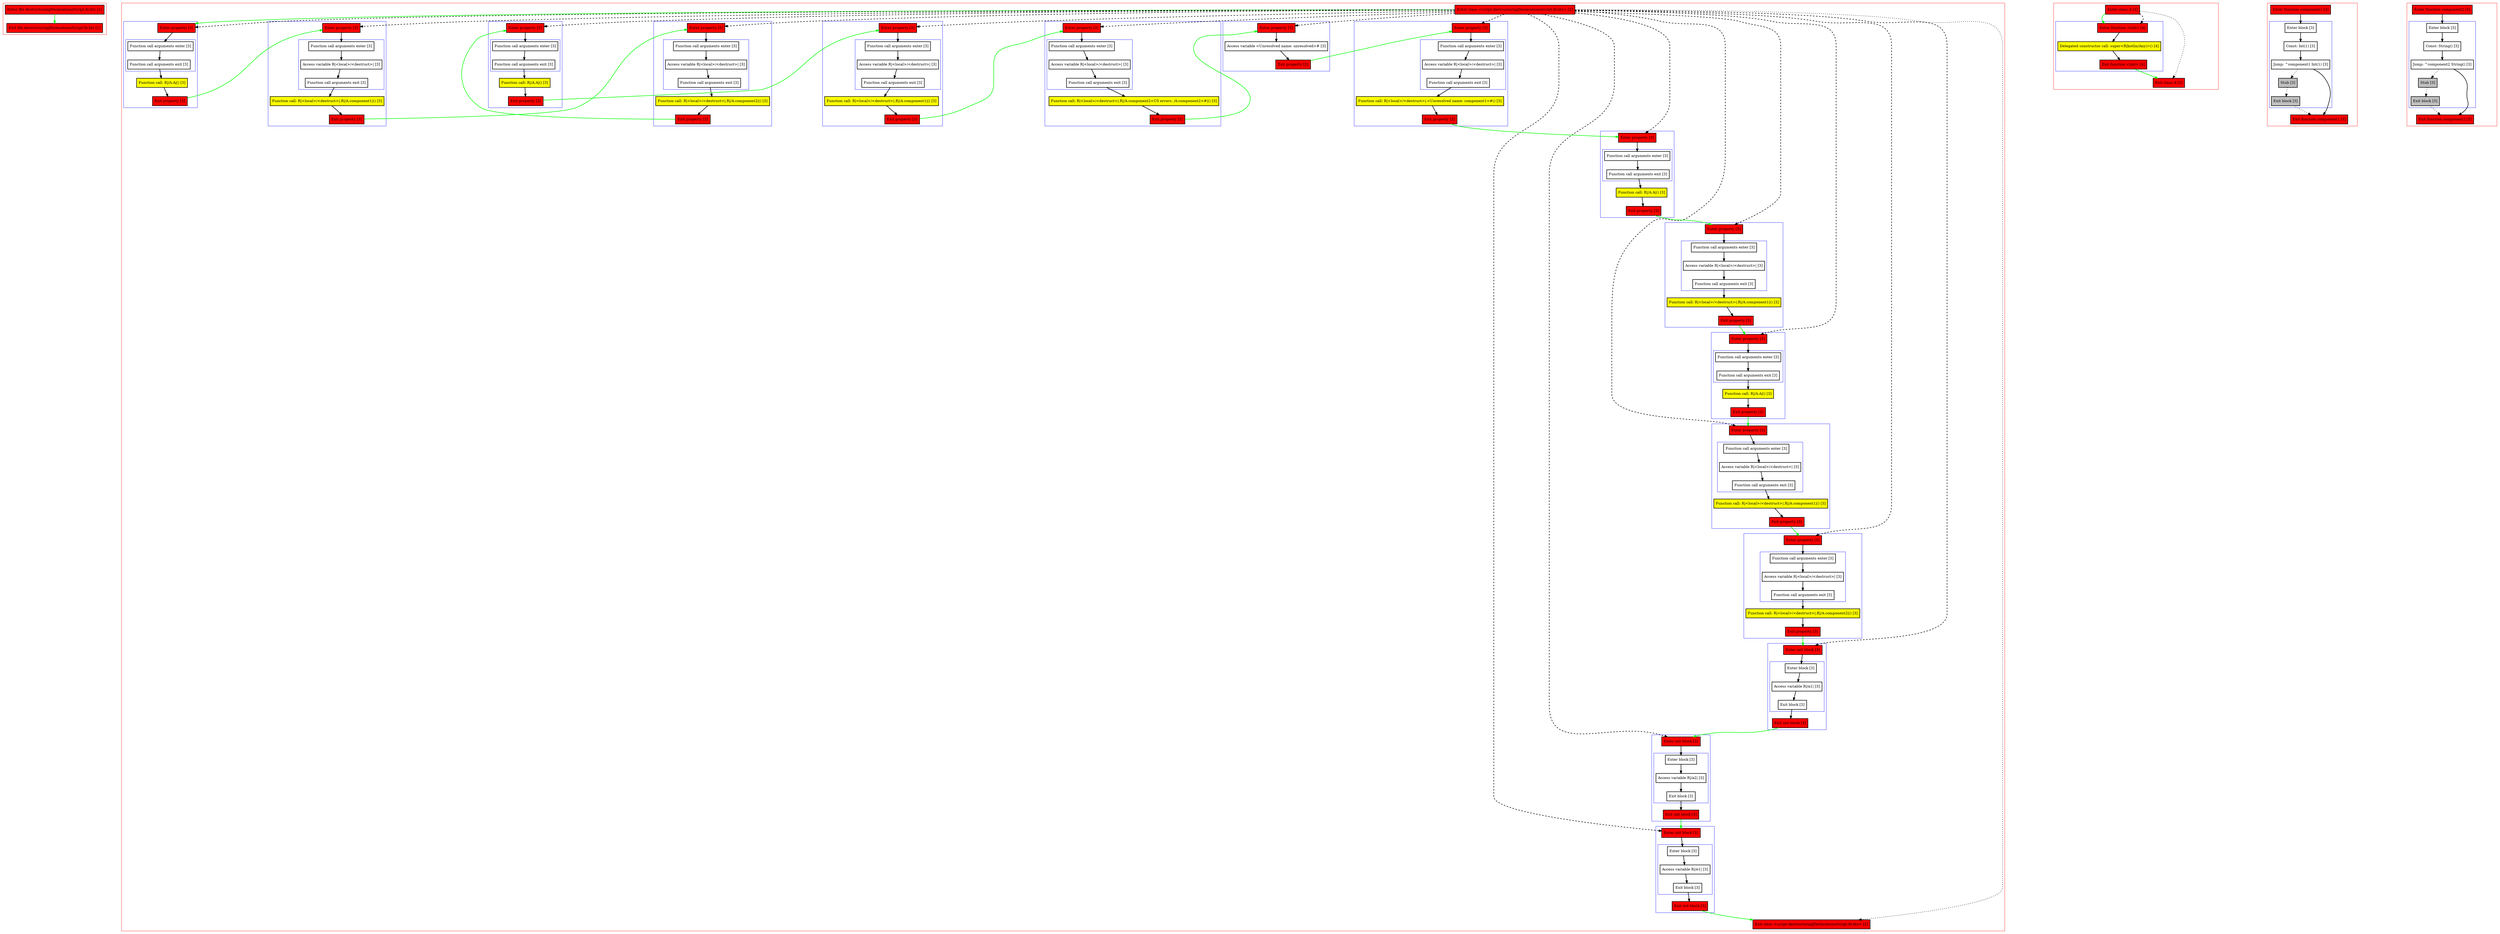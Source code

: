 digraph destructuringDeclarationsScript_fir_kts {
    graph [nodesep=3]
    node [shape=box penwidth=2]
    edge [penwidth=2]

    subgraph cluster_0 {
        color=red
        0 [label="Enter file destructuringDeclarationsScript.fir.kts [1]" style="filled" fillcolor=red];
        1 [label="Exit file destructuringDeclarationsScript.fir.kts [1]" style="filled" fillcolor=red];
    }
    0 -> {1} [color=green];

    subgraph cluster_1 {
        color=red
        2 [label="Enter class <script-destructuringDeclarationsScript.fir.kts> [2]" style="filled" fillcolor=red];
        subgraph cluster_2 {
            color=blue
            3 [label="Enter property [3]" style="filled" fillcolor=red];
            subgraph cluster_3 {
                color=blue
                4 [label="Function call arguments enter [3]"];
                5 [label="Function call arguments exit [3]"];
            }
            6 [label="Function call: R|/A.A|() [3]" style="filled" fillcolor=yellow];
            7 [label="Exit property [3]" style="filled" fillcolor=red];
        }
        subgraph cluster_4 {
            color=blue
            8 [label="Enter property [3]" style="filled" fillcolor=red];
            subgraph cluster_5 {
                color=blue
                9 [label="Function call arguments enter [3]"];
                10 [label="Access variable R|<local>/<destruct>| [3]"];
                11 [label="Function call arguments exit [3]"];
            }
            12 [label="Function call: R|<local>/<destruct>|.R|/A.component1|() [3]" style="filled" fillcolor=yellow];
            13 [label="Exit property [3]" style="filled" fillcolor=red];
        }
        subgraph cluster_6 {
            color=blue
            14 [label="Enter property [3]" style="filled" fillcolor=red];
            subgraph cluster_7 {
                color=blue
                15 [label="Function call arguments enter [3]"];
                16 [label="Access variable R|<local>/<destruct>| [3]"];
                17 [label="Function call arguments exit [3]"];
            }
            18 [label="Function call: R|<local>/<destruct>|.R|/A.component2|() [3]" style="filled" fillcolor=yellow];
            19 [label="Exit property [3]" style="filled" fillcolor=red];
        }
        subgraph cluster_8 {
            color=blue
            20 [label="Enter property [3]" style="filled" fillcolor=red];
            subgraph cluster_9 {
                color=blue
                21 [label="Function call arguments enter [3]"];
                22 [label="Function call arguments exit [3]"];
            }
            23 [label="Function call: R|/A.A|() [3]" style="filled" fillcolor=yellow];
            24 [label="Exit property [3]" style="filled" fillcolor=red];
        }
        subgraph cluster_10 {
            color=blue
            25 [label="Enter property [3]" style="filled" fillcolor=red];
            subgraph cluster_11 {
                color=blue
                26 [label="Function call arguments enter [3]"];
                27 [label="Access variable R|<local>/<destruct>| [3]"];
                28 [label="Function call arguments exit [3]"];
            }
            29 [label="Function call: R|<local>/<destruct>|.R|/A.component1|() [3]" style="filled" fillcolor=yellow];
            30 [label="Exit property [3]" style="filled" fillcolor=red];
        }
        subgraph cluster_12 {
            color=blue
            31 [label="Enter property [3]" style="filled" fillcolor=red];
            subgraph cluster_13 {
                color=blue
                32 [label="Function call arguments enter [3]"];
                33 [label="Access variable R|<local>/<destruct>| [3]"];
                34 [label="Function call arguments exit [3]"];
            }
            35 [label="Function call: R|<local>/<destruct>|.R|/A.component2<CS errors: /A.component2>#|() [3]" style="filled" fillcolor=yellow];
            36 [label="Exit property [3]" style="filled" fillcolor=red];
        }
        subgraph cluster_14 {
            color=blue
            37 [label="Enter property [3]" style="filled" fillcolor=red];
            38 [label="Access variable <Unresolved name: unresolved># [3]"];
            39 [label="Exit property [3]" style="filled" fillcolor=red];
        }
        subgraph cluster_15 {
            color=blue
            40 [label="Enter property [3]" style="filled" fillcolor=red];
            subgraph cluster_16 {
                color=blue
                41 [label="Function call arguments enter [3]"];
                42 [label="Access variable R|<local>/<destruct>| [3]"];
                43 [label="Function call arguments exit [3]"];
            }
            44 [label="Function call: R|<local>/<destruct>|.<Unresolved name: component1>#() [3]" style="filled" fillcolor=yellow];
            45 [label="Exit property [3]" style="filled" fillcolor=red];
        }
        subgraph cluster_17 {
            color=blue
            46 [label="Enter property [3]" style="filled" fillcolor=red];
            subgraph cluster_18 {
                color=blue
                47 [label="Function call arguments enter [3]"];
                48 [label="Function call arguments exit [3]"];
            }
            49 [label="Function call: R|/A.A|() [3]" style="filled" fillcolor=yellow];
            50 [label="Exit property [3]" style="filled" fillcolor=red];
        }
        subgraph cluster_19 {
            color=blue
            51 [label="Enter property [3]" style="filled" fillcolor=red];
            subgraph cluster_20 {
                color=blue
                52 [label="Function call arguments enter [3]"];
                53 [label="Access variable R|<local>/<destruct>| [3]"];
                54 [label="Function call arguments exit [3]"];
            }
            55 [label="Function call: R|<local>/<destruct>|.R|/A.component1|() [3]" style="filled" fillcolor=yellow];
            56 [label="Exit property [3]" style="filled" fillcolor=red];
        }
        subgraph cluster_21 {
            color=blue
            57 [label="Enter property [3]" style="filled" fillcolor=red];
            subgraph cluster_22 {
                color=blue
                58 [label="Function call arguments enter [3]"];
                59 [label="Function call arguments exit [3]"];
            }
            60 [label="Function call: R|/A.A|() [3]" style="filled" fillcolor=yellow];
            61 [label="Exit property [3]" style="filled" fillcolor=red];
        }
        subgraph cluster_23 {
            color=blue
            62 [label="Enter property [3]" style="filled" fillcolor=red];
            subgraph cluster_24 {
                color=blue
                63 [label="Function call arguments enter [3]"];
                64 [label="Access variable R|<local>/<destruct>| [3]"];
                65 [label="Function call arguments exit [3]"];
            }
            66 [label="Function call: R|<local>/<destruct>|.R|/A.component1|() [3]" style="filled" fillcolor=yellow];
            67 [label="Exit property [3]" style="filled" fillcolor=red];
        }
        subgraph cluster_25 {
            color=blue
            68 [label="Enter property [3]" style="filled" fillcolor=red];
            subgraph cluster_26 {
                color=blue
                69 [label="Function call arguments enter [3]"];
                70 [label="Access variable R|<local>/<destruct>| [3]"];
                71 [label="Function call arguments exit [3]"];
            }
            72 [label="Function call: R|<local>/<destruct>|.R|/A.component2|() [3]" style="filled" fillcolor=yellow];
            73 [label="Exit property [3]" style="filled" fillcolor=red];
        }
        subgraph cluster_27 {
            color=blue
            74 [label="Enter init block [3]" style="filled" fillcolor=red];
            subgraph cluster_28 {
                color=blue
                75 [label="Enter block [3]"];
                76 [label="Access variable R|/a1| [3]"];
                77 [label="Exit block [3]"];
            }
            78 [label="Exit init block [3]" style="filled" fillcolor=red];
        }
        subgraph cluster_29 {
            color=blue
            79 [label="Enter init block [3]" style="filled" fillcolor=red];
            subgraph cluster_30 {
                color=blue
                80 [label="Enter block [3]"];
                81 [label="Access variable R|/a2| [3]"];
                82 [label="Exit block [3]"];
            }
            83 [label="Exit init block [3]" style="filled" fillcolor=red];
        }
        subgraph cluster_31 {
            color=blue
            84 [label="Enter init block [3]" style="filled" fillcolor=red];
            subgraph cluster_32 {
                color=blue
                85 [label="Enter block [3]"];
                86 [label="Access variable R|/e1| [3]"];
                87 [label="Exit block [3]"];
            }
            88 [label="Exit init block [3]" style="filled" fillcolor=red];
        }
        89 [label="Exit class <script-destructuringDeclarationsScript.fir.kts> [2]" style="filled" fillcolor=red];
    }
    2 -> {3} [color=green];
    2 -> {89} [style=dotted];
    2 -> {3 8 14 20 25 31 37 40 46 51 57 62 68 74 79 84} [style=dashed];
    3 -> {4};
    4 -> {5};
    5 -> {6};
    6 -> {7};
    7 -> {8} [color=green];
    8 -> {9};
    9 -> {10};
    10 -> {11};
    11 -> {12};
    12 -> {13};
    13 -> {14} [color=green];
    14 -> {15};
    15 -> {16};
    16 -> {17};
    17 -> {18};
    18 -> {19};
    19 -> {20} [color=green];
    20 -> {21};
    21 -> {22};
    22 -> {23};
    23 -> {24};
    24 -> {25} [color=green];
    25 -> {26};
    26 -> {27};
    27 -> {28};
    28 -> {29};
    29 -> {30};
    30 -> {31} [color=green];
    31 -> {32};
    32 -> {33};
    33 -> {34};
    34 -> {35};
    35 -> {36};
    36 -> {37} [color=green];
    37 -> {38};
    38 -> {39};
    39 -> {40} [color=green];
    40 -> {41};
    41 -> {42};
    42 -> {43};
    43 -> {44};
    44 -> {45};
    45 -> {46} [color=green];
    46 -> {47};
    47 -> {48};
    48 -> {49};
    49 -> {50};
    50 -> {51} [color=green];
    51 -> {52};
    52 -> {53};
    53 -> {54};
    54 -> {55};
    55 -> {56};
    56 -> {57} [color=green];
    57 -> {58};
    58 -> {59};
    59 -> {60};
    60 -> {61};
    61 -> {62} [color=green];
    62 -> {63};
    63 -> {64};
    64 -> {65};
    65 -> {66};
    66 -> {67};
    67 -> {68} [color=green];
    68 -> {69};
    69 -> {70};
    70 -> {71};
    71 -> {72};
    72 -> {73};
    73 -> {74} [color=green];
    74 -> {75};
    75 -> {76};
    76 -> {77};
    77 -> {78};
    78 -> {79} [color=green];
    79 -> {80};
    80 -> {81};
    81 -> {82};
    82 -> {83};
    83 -> {84} [color=green];
    84 -> {85};
    85 -> {86};
    86 -> {87};
    87 -> {88};
    88 -> {89} [color=green];

    subgraph cluster_33 {
        color=red
        90 [label="Enter class A [3]" style="filled" fillcolor=red];
        subgraph cluster_34 {
            color=blue
            91 [label="Enter function <init> [4]" style="filled" fillcolor=red];
            92 [label="Delegated constructor call: super<R|kotlin/Any|>() [4]" style="filled" fillcolor=yellow];
            93 [label="Exit function <init> [4]" style="filled" fillcolor=red];
        }
        94 [label="Exit class A [3]" style="filled" fillcolor=red];
    }
    90 -> {91} [color=green];
    90 -> {94} [style=dotted];
    90 -> {91} [style=dashed];
    91 -> {92};
    92 -> {93};
    93 -> {94} [color=green];

    subgraph cluster_35 {
        color=red
        95 [label="Enter function component1 [3]" style="filled" fillcolor=red];
        subgraph cluster_36 {
            color=blue
            96 [label="Enter block [3]"];
            97 [label="Const: Int(1) [3]"];
            98 [label="Jump: ^component1 Int(1) [3]"];
            99 [label="Stub [3]" style="filled" fillcolor=gray];
            100 [label="Exit block [3]" style="filled" fillcolor=gray];
        }
        101 [label="Exit function component1 [3]" style="filled" fillcolor=red];
    }
    95 -> {96};
    96 -> {97};
    97 -> {98};
    98 -> {101};
    98 -> {99} [style=dotted];
    99 -> {100} [style=dotted];
    100 -> {101} [style=dotted];

    subgraph cluster_37 {
        color=red
        102 [label="Enter function component2 [3]" style="filled" fillcolor=red];
        subgraph cluster_38 {
            color=blue
            103 [label="Enter block [3]"];
            104 [label="Const: String() [3]"];
            105 [label="Jump: ^component2 String() [3]"];
            106 [label="Stub [3]" style="filled" fillcolor=gray];
            107 [label="Exit block [3]" style="filled" fillcolor=gray];
        }
        108 [label="Exit function component2 [3]" style="filled" fillcolor=red];
    }
    102 -> {103};
    103 -> {104};
    104 -> {105};
    105 -> {108};
    105 -> {106} [style=dotted];
    106 -> {107} [style=dotted];
    107 -> {108} [style=dotted];

}
